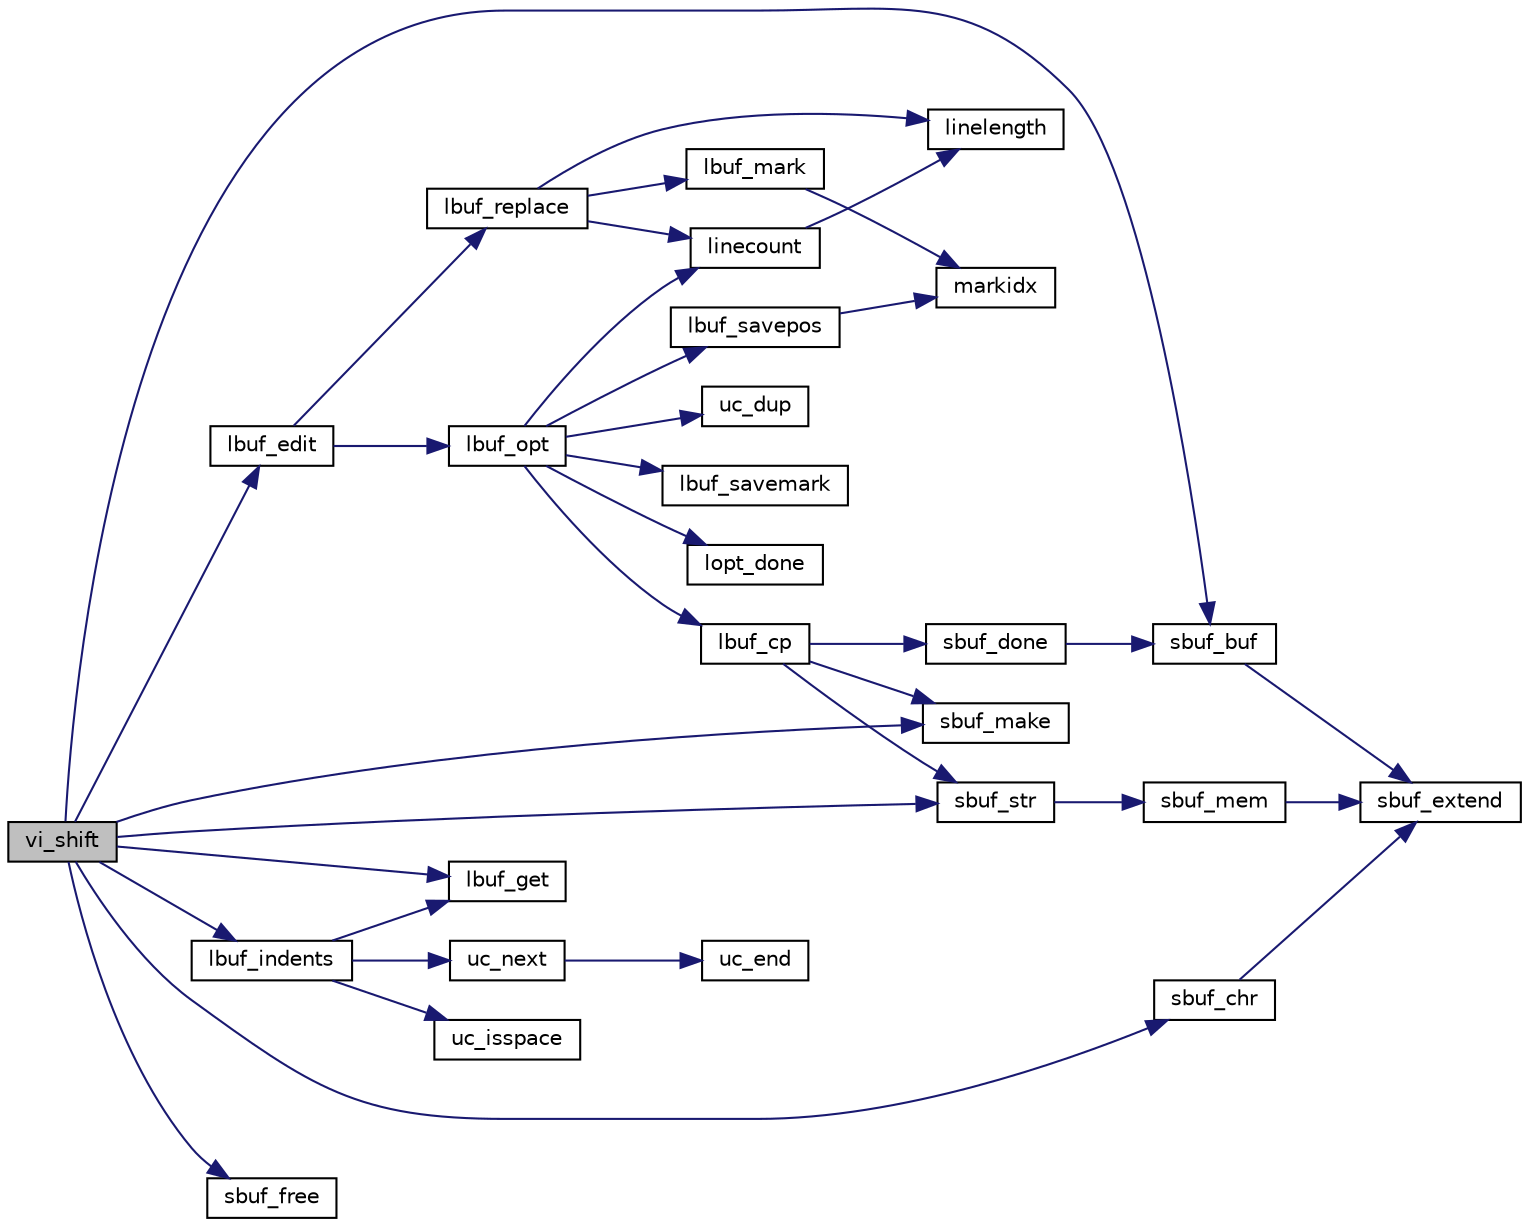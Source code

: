 digraph "vi_shift"
{
 // INTERACTIVE_SVG=YES
 // LATEX_PDF_SIZE
  edge [fontname="Helvetica",fontsize="10",labelfontname="Helvetica",labelfontsize="10"];
  node [fontname="Helvetica",fontsize="10",shape=record];
  rankdir="LR";
  Node1 [label="vi_shift",height=0.2,width=0.4,color="black", fillcolor="grey75", style="filled", fontcolor="black",tooltip=" "];
  Node1 -> Node2 [color="midnightblue",fontsize="10",style="solid",fontname="Helvetica"];
  Node2 [label="lbuf_edit",height=0.2,width=0.4,color="black", fillcolor="white", style="filled",URL="$lbuf_8c.html#ac261b7344d70724c31f360a5dd8e2ffc",tooltip=" "];
  Node2 -> Node3 [color="midnightblue",fontsize="10",style="solid",fontname="Helvetica"];
  Node3 [label="lbuf_opt",height=0.2,width=0.4,color="black", fillcolor="white", style="filled",URL="$lbuf_8c.html#a7882079a375d5591a9f384a80a5599ff",tooltip=" "];
  Node3 -> Node4 [color="midnightblue",fontsize="10",style="solid",fontname="Helvetica"];
  Node4 [label="lbuf_cp",height=0.2,width=0.4,color="black", fillcolor="white", style="filled",URL="$lbuf_8c.html#ad5f7a537d1c72f485481fc22cb8361a6",tooltip=" "];
  Node4 -> Node5 [color="midnightblue",fontsize="10",style="solid",fontname="Helvetica"];
  Node5 [label="sbuf_done",height=0.2,width=0.4,color="black", fillcolor="white", style="filled",URL="$sbuf_8c.html#a7bf14d501d36ce36ee269d77cf2c3fc6",tooltip=" "];
  Node5 -> Node6 [color="midnightblue",fontsize="10",style="solid",fontname="Helvetica"];
  Node6 [label="sbuf_buf",height=0.2,width=0.4,color="black", fillcolor="white", style="filled",URL="$sbuf_8c.html#a4e56760893d5a6797626743840c9adf2",tooltip=" "];
  Node6 -> Node7 [color="midnightblue",fontsize="10",style="solid",fontname="Helvetica"];
  Node7 [label="sbuf_extend",height=0.2,width=0.4,color="black", fillcolor="white", style="filled",URL="$sbuf_8c.html#a4ad75f3948c0340c342a3ea3eb63a6e6",tooltip=" "];
  Node4 -> Node8 [color="midnightblue",fontsize="10",style="solid",fontname="Helvetica"];
  Node8 [label="sbuf_make",height=0.2,width=0.4,color="black", fillcolor="white", style="filled",URL="$sbuf_8c.html#a57748585d6786a2c1aadc2cbe6f2135b",tooltip=" "];
  Node4 -> Node9 [color="midnightblue",fontsize="10",style="solid",fontname="Helvetica"];
  Node9 [label="sbuf_str",height=0.2,width=0.4,color="black", fillcolor="white", style="filled",URL="$sbuf_8c.html#a603d1d6ab090025f5850f10bfa2dec7a",tooltip=" "];
  Node9 -> Node10 [color="midnightblue",fontsize="10",style="solid",fontname="Helvetica"];
  Node10 [label="sbuf_mem",height=0.2,width=0.4,color="black", fillcolor="white", style="filled",URL="$sbuf_8c.html#aa511ac77d6b486accc01c0512ef27ed2",tooltip=" "];
  Node10 -> Node7 [color="midnightblue",fontsize="10",style="solid",fontname="Helvetica"];
  Node3 -> Node11 [color="midnightblue",fontsize="10",style="solid",fontname="Helvetica"];
  Node11 [label="lbuf_savemark",height=0.2,width=0.4,color="black", fillcolor="white", style="filled",URL="$lbuf_8c.html#aedcad8ccce5993eacce71ffc80aaab87",tooltip=" "];
  Node3 -> Node12 [color="midnightblue",fontsize="10",style="solid",fontname="Helvetica"];
  Node12 [label="lbuf_savepos",height=0.2,width=0.4,color="black", fillcolor="white", style="filled",URL="$lbuf_8c.html#a46670f1a015007134b0d5a07ea258fcc",tooltip=" "];
  Node12 -> Node13 [color="midnightblue",fontsize="10",style="solid",fontname="Helvetica"];
  Node13 [label="markidx",height=0.2,width=0.4,color="black", fillcolor="white", style="filled",URL="$lbuf_8c.html#a69221917b521da2cd5f804a9f4694f1a",tooltip=" "];
  Node3 -> Node14 [color="midnightblue",fontsize="10",style="solid",fontname="Helvetica"];
  Node14 [label="linecount",height=0.2,width=0.4,color="black", fillcolor="white", style="filled",URL="$lbuf_8c.html#ab41193f3312b21588338e92e1b144f87",tooltip=" "];
  Node14 -> Node15 [color="midnightblue",fontsize="10",style="solid",fontname="Helvetica"];
  Node15 [label="linelength",height=0.2,width=0.4,color="black", fillcolor="white", style="filled",URL="$lbuf_8c.html#ac559857979b20ce0c64638c9e3e4edec",tooltip=" "];
  Node3 -> Node16 [color="midnightblue",fontsize="10",style="solid",fontname="Helvetica"];
  Node16 [label="lopt_done",height=0.2,width=0.4,color="black", fillcolor="white", style="filled",URL="$lbuf_8c.html#a94a520edd0e2f60713523483cf01c7de",tooltip=" "];
  Node3 -> Node17 [color="midnightblue",fontsize="10",style="solid",fontname="Helvetica"];
  Node17 [label="uc_dup",height=0.2,width=0.4,color="black", fillcolor="white", style="filled",URL="$uc_8c.html#a2844d125d9a2c1d03848dcdf952b0edb",tooltip=" "];
  Node2 -> Node18 [color="midnightblue",fontsize="10",style="solid",fontname="Helvetica"];
  Node18 [label="lbuf_replace",height=0.2,width=0.4,color="black", fillcolor="white", style="filled",URL="$lbuf_8c.html#a7d6629efef5a5cbd324d82e2b0c07c5d",tooltip=" "];
  Node18 -> Node19 [color="midnightblue",fontsize="10",style="solid",fontname="Helvetica"];
  Node19 [label="lbuf_mark",height=0.2,width=0.4,color="black", fillcolor="white", style="filled",URL="$lbuf_8c.html#a5a34f3f60dfd5ea06207d96d821da368",tooltip=" "];
  Node19 -> Node13 [color="midnightblue",fontsize="10",style="solid",fontname="Helvetica"];
  Node18 -> Node14 [color="midnightblue",fontsize="10",style="solid",fontname="Helvetica"];
  Node18 -> Node15 [color="midnightblue",fontsize="10",style="solid",fontname="Helvetica"];
  Node1 -> Node20 [color="midnightblue",fontsize="10",style="solid",fontname="Helvetica"];
  Node20 [label="lbuf_get",height=0.2,width=0.4,color="black", fillcolor="white", style="filled",URL="$lbuf_8c.html#ad0f45475ddc6eb82ecedf63ed1b914d4",tooltip=" "];
  Node1 -> Node21 [color="midnightblue",fontsize="10",style="solid",fontname="Helvetica"];
  Node21 [label="lbuf_indents",height=0.2,width=0.4,color="black", fillcolor="white", style="filled",URL="$mot_8c.html#a813931c130c89b7e9e71f3d524b92705",tooltip=" "];
  Node21 -> Node20 [color="midnightblue",fontsize="10",style="solid",fontname="Helvetica"];
  Node21 -> Node22 [color="midnightblue",fontsize="10",style="solid",fontname="Helvetica"];
  Node22 [label="uc_isspace",height=0.2,width=0.4,color="black", fillcolor="white", style="filled",URL="$uc_8c.html#ab6be7e2b59f79b8952c13488e1cf036a",tooltip=" "];
  Node21 -> Node23 [color="midnightblue",fontsize="10",style="solid",fontname="Helvetica"];
  Node23 [label="uc_next",height=0.2,width=0.4,color="black", fillcolor="white", style="filled",URL="$uc_8c.html#a79c7c44c06c1febff5680c19667e2676",tooltip=" "];
  Node23 -> Node24 [color="midnightblue",fontsize="10",style="solid",fontname="Helvetica"];
  Node24 [label="uc_end",height=0.2,width=0.4,color="black", fillcolor="white", style="filled",URL="$uc_8c.html#a616e24870a58b86644c34ee077faca11",tooltip=" "];
  Node1 -> Node6 [color="midnightblue",fontsize="10",style="solid",fontname="Helvetica"];
  Node1 -> Node25 [color="midnightblue",fontsize="10",style="solid",fontname="Helvetica"];
  Node25 [label="sbuf_chr",height=0.2,width=0.4,color="black", fillcolor="white", style="filled",URL="$sbuf_8c.html#a3f9aa15ca1d73f585d7a4a9d023e58ce",tooltip=" "];
  Node25 -> Node7 [color="midnightblue",fontsize="10",style="solid",fontname="Helvetica"];
  Node1 -> Node26 [color="midnightblue",fontsize="10",style="solid",fontname="Helvetica"];
  Node26 [label="sbuf_free",height=0.2,width=0.4,color="black", fillcolor="white", style="filled",URL="$sbuf_8c.html#a8c1a89868b1999663effb78b4f3fab32",tooltip=" "];
  Node1 -> Node8 [color="midnightblue",fontsize="10",style="solid",fontname="Helvetica"];
  Node1 -> Node9 [color="midnightblue",fontsize="10",style="solid",fontname="Helvetica"];
}
